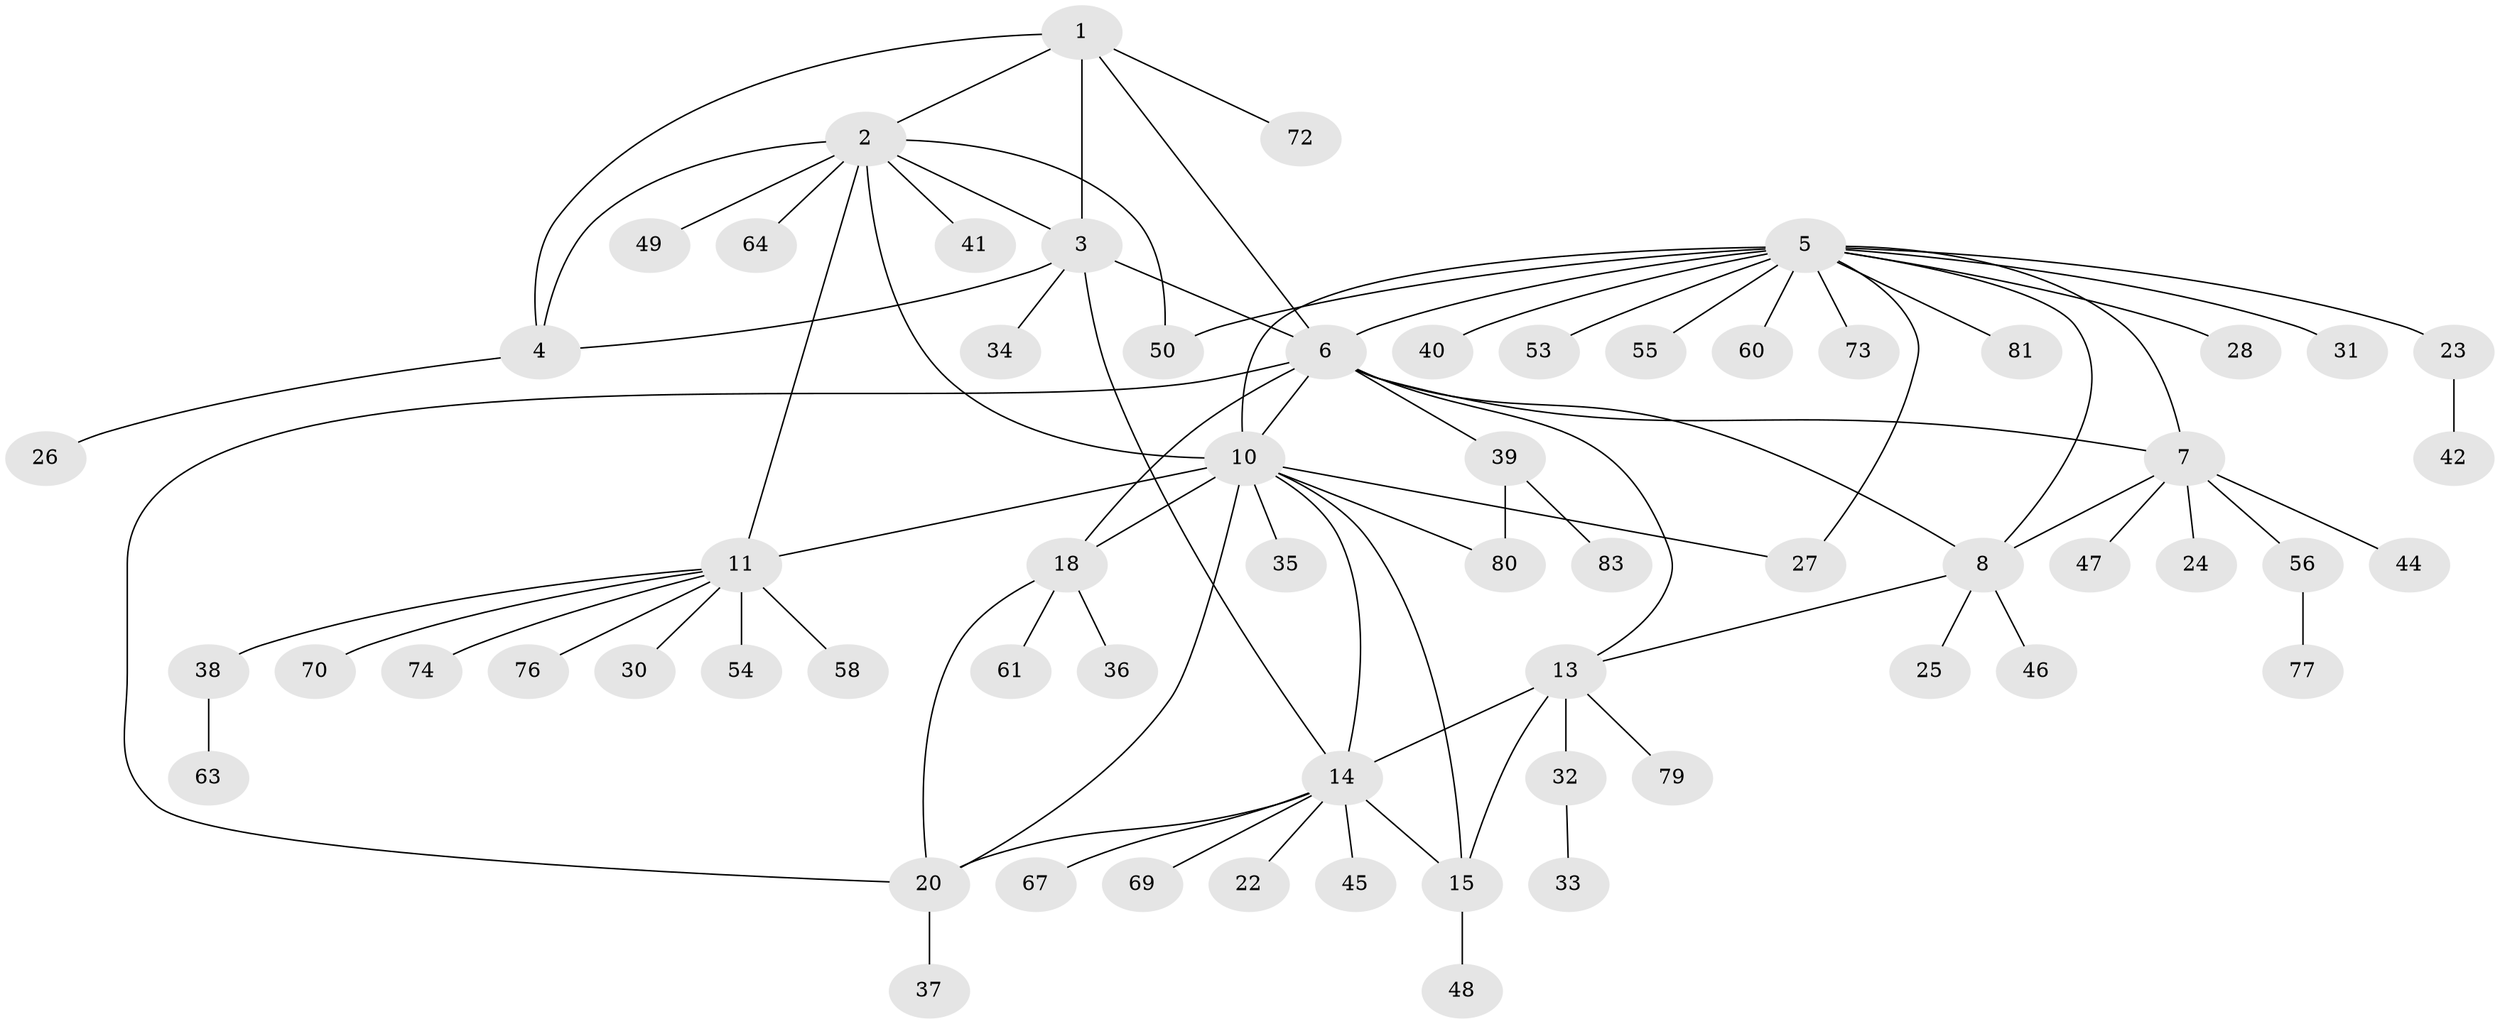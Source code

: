 // Generated by graph-tools (version 1.1) at 2025/24/03/03/25 07:24:11]
// undirected, 63 vertices, 84 edges
graph export_dot {
graph [start="1"]
  node [color=gray90,style=filled];
  1 [super="+21"];
  2 [super="+9"];
  3 [super="+59"];
  4 [super="+71"];
  5 [super="+43"];
  6 [super="+19"];
  7 [super="+78"];
  8 [super="+66"];
  10 [super="+17"];
  11 [super="+12"];
  13;
  14 [super="+16"];
  15 [super="+62"];
  18;
  20 [super="+29"];
  22;
  23 [super="+52"];
  24;
  25;
  26;
  27;
  28;
  30;
  31;
  32 [super="+51"];
  33;
  34;
  35;
  36 [super="+68"];
  37;
  38;
  39 [super="+57"];
  40;
  41 [super="+65"];
  42;
  44;
  45;
  46;
  47;
  48;
  49;
  50 [super="+75"];
  53;
  54;
  55;
  56;
  58;
  60;
  61;
  63;
  64;
  67 [super="+82"];
  69;
  70;
  72;
  73;
  74;
  76;
  77;
  79;
  80;
  81;
  83;
  1 -- 2;
  1 -- 3;
  1 -- 4;
  1 -- 72;
  1 -- 6;
  2 -- 3;
  2 -- 4;
  2 -- 41;
  2 -- 49;
  2 -- 50;
  2 -- 64;
  2 -- 11 [weight=2];
  2 -- 10;
  3 -- 4;
  3 -- 6;
  3 -- 34;
  3 -- 14;
  4 -- 26;
  5 -- 6;
  5 -- 7;
  5 -- 8;
  5 -- 10 [weight=2];
  5 -- 23;
  5 -- 27;
  5 -- 28;
  5 -- 31;
  5 -- 40;
  5 -- 55;
  5 -- 60;
  5 -- 81;
  5 -- 53;
  5 -- 73;
  5 -- 50;
  6 -- 7;
  6 -- 8;
  6 -- 18;
  6 -- 20;
  6 -- 39;
  6 -- 13;
  6 -- 10;
  7 -- 8;
  7 -- 24;
  7 -- 44;
  7 -- 47;
  7 -- 56;
  8 -- 13;
  8 -- 25;
  8 -- 46;
  10 -- 11 [weight=2];
  10 -- 35;
  10 -- 80;
  10 -- 14;
  10 -- 18;
  10 -- 20;
  10 -- 27;
  10 -- 15;
  11 -- 58;
  11 -- 70;
  11 -- 74;
  11 -- 38;
  11 -- 54;
  11 -- 76;
  11 -- 30;
  13 -- 14 [weight=2];
  13 -- 15;
  13 -- 32;
  13 -- 79;
  14 -- 15 [weight=2];
  14 -- 22;
  14 -- 45;
  14 -- 67;
  14 -- 69;
  14 -- 20;
  15 -- 48;
  18 -- 20;
  18 -- 36;
  18 -- 61;
  20 -- 37;
  23 -- 42;
  32 -- 33;
  38 -- 63;
  39 -- 80;
  39 -- 83;
  56 -- 77;
}
